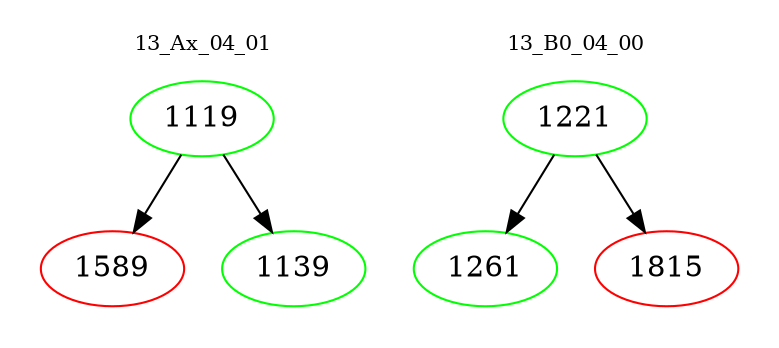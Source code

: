 digraph{
subgraph cluster_0 {
color = white
label = "13_Ax_04_01";
fontsize=10;
T0_1119 [label="1119", color="green"]
T0_1119 -> T0_1589 [color="black"]
T0_1589 [label="1589", color="red"]
T0_1119 -> T0_1139 [color="black"]
T0_1139 [label="1139", color="green"]
}
subgraph cluster_1 {
color = white
label = "13_B0_04_00";
fontsize=10;
T1_1221 [label="1221", color="green"]
T1_1221 -> T1_1261 [color="black"]
T1_1261 [label="1261", color="green"]
T1_1221 -> T1_1815 [color="black"]
T1_1815 [label="1815", color="red"]
}
}
